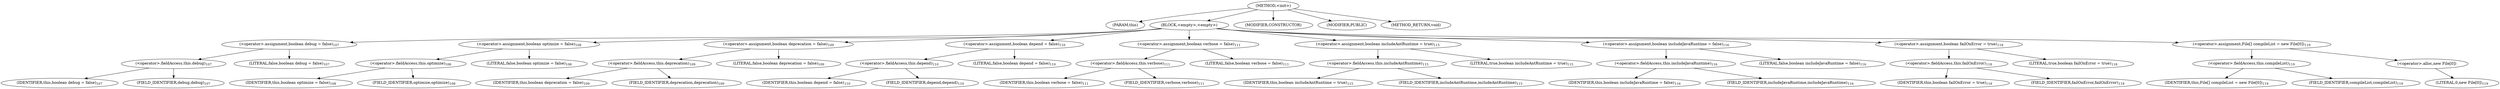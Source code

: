 digraph "&lt;init&gt;" {  
"990" [label = <(METHOD,&lt;init&gt;)> ]
"991" [label = <(PARAM,this)> ]
"992" [label = <(BLOCK,&lt;empty&gt;,&lt;empty&gt;)> ]
"993" [label = <(&lt;operator&gt;.assignment,boolean debug = false)<SUB>107</SUB>> ]
"994" [label = <(&lt;operator&gt;.fieldAccess,this.debug)<SUB>107</SUB>> ]
"995" [label = <(IDENTIFIER,this,boolean debug = false)<SUB>107</SUB>> ]
"996" [label = <(FIELD_IDENTIFIER,debug,debug)<SUB>107</SUB>> ]
"997" [label = <(LITERAL,false,boolean debug = false)<SUB>107</SUB>> ]
"998" [label = <(&lt;operator&gt;.assignment,boolean optimize = false)<SUB>108</SUB>> ]
"999" [label = <(&lt;operator&gt;.fieldAccess,this.optimize)<SUB>108</SUB>> ]
"1000" [label = <(IDENTIFIER,this,boolean optimize = false)<SUB>108</SUB>> ]
"1001" [label = <(FIELD_IDENTIFIER,optimize,optimize)<SUB>108</SUB>> ]
"1002" [label = <(LITERAL,false,boolean optimize = false)<SUB>108</SUB>> ]
"1003" [label = <(&lt;operator&gt;.assignment,boolean deprecation = false)<SUB>109</SUB>> ]
"1004" [label = <(&lt;operator&gt;.fieldAccess,this.deprecation)<SUB>109</SUB>> ]
"1005" [label = <(IDENTIFIER,this,boolean deprecation = false)<SUB>109</SUB>> ]
"1006" [label = <(FIELD_IDENTIFIER,deprecation,deprecation)<SUB>109</SUB>> ]
"1007" [label = <(LITERAL,false,boolean deprecation = false)<SUB>109</SUB>> ]
"1008" [label = <(&lt;operator&gt;.assignment,boolean depend = false)<SUB>110</SUB>> ]
"1009" [label = <(&lt;operator&gt;.fieldAccess,this.depend)<SUB>110</SUB>> ]
"1010" [label = <(IDENTIFIER,this,boolean depend = false)<SUB>110</SUB>> ]
"1011" [label = <(FIELD_IDENTIFIER,depend,depend)<SUB>110</SUB>> ]
"1012" [label = <(LITERAL,false,boolean depend = false)<SUB>110</SUB>> ]
"1013" [label = <(&lt;operator&gt;.assignment,boolean verbose = false)<SUB>111</SUB>> ]
"1014" [label = <(&lt;operator&gt;.fieldAccess,this.verbose)<SUB>111</SUB>> ]
"1015" [label = <(IDENTIFIER,this,boolean verbose = false)<SUB>111</SUB>> ]
"1016" [label = <(FIELD_IDENTIFIER,verbose,verbose)<SUB>111</SUB>> ]
"1017" [label = <(LITERAL,false,boolean verbose = false)<SUB>111</SUB>> ]
"1018" [label = <(&lt;operator&gt;.assignment,boolean includeAntRuntime = true)<SUB>115</SUB>> ]
"1019" [label = <(&lt;operator&gt;.fieldAccess,this.includeAntRuntime)<SUB>115</SUB>> ]
"1020" [label = <(IDENTIFIER,this,boolean includeAntRuntime = true)<SUB>115</SUB>> ]
"1021" [label = <(FIELD_IDENTIFIER,includeAntRuntime,includeAntRuntime)<SUB>115</SUB>> ]
"1022" [label = <(LITERAL,true,boolean includeAntRuntime = true)<SUB>115</SUB>> ]
"1023" [label = <(&lt;operator&gt;.assignment,boolean includeJavaRuntime = false)<SUB>116</SUB>> ]
"1024" [label = <(&lt;operator&gt;.fieldAccess,this.includeJavaRuntime)<SUB>116</SUB>> ]
"1025" [label = <(IDENTIFIER,this,boolean includeJavaRuntime = false)<SUB>116</SUB>> ]
"1026" [label = <(FIELD_IDENTIFIER,includeJavaRuntime,includeJavaRuntime)<SUB>116</SUB>> ]
"1027" [label = <(LITERAL,false,boolean includeJavaRuntime = false)<SUB>116</SUB>> ]
"1028" [label = <(&lt;operator&gt;.assignment,boolean failOnError = true)<SUB>118</SUB>> ]
"1029" [label = <(&lt;operator&gt;.fieldAccess,this.failOnError)<SUB>118</SUB>> ]
"1030" [label = <(IDENTIFIER,this,boolean failOnError = true)<SUB>118</SUB>> ]
"1031" [label = <(FIELD_IDENTIFIER,failOnError,failOnError)<SUB>118</SUB>> ]
"1032" [label = <(LITERAL,true,boolean failOnError = true)<SUB>118</SUB>> ]
"1033" [label = <(&lt;operator&gt;.assignment,File[] compileList = new File[0])<SUB>119</SUB>> ]
"1034" [label = <(&lt;operator&gt;.fieldAccess,this.compileList)<SUB>119</SUB>> ]
"1035" [label = <(IDENTIFIER,this,File[] compileList = new File[0])<SUB>119</SUB>> ]
"1036" [label = <(FIELD_IDENTIFIER,compileList,compileList)<SUB>119</SUB>> ]
"1037" [label = <(&lt;operator&gt;.alloc,new File[0])> ]
"1038" [label = <(LITERAL,0,new File[0])<SUB>119</SUB>> ]
"1039" [label = <(MODIFIER,CONSTRUCTOR)> ]
"1040" [label = <(MODIFIER,PUBLIC)> ]
"1041" [label = <(METHOD_RETURN,void)> ]
  "990" -> "991" 
  "990" -> "992" 
  "990" -> "1039" 
  "990" -> "1040" 
  "990" -> "1041" 
  "992" -> "993" 
  "992" -> "998" 
  "992" -> "1003" 
  "992" -> "1008" 
  "992" -> "1013" 
  "992" -> "1018" 
  "992" -> "1023" 
  "992" -> "1028" 
  "992" -> "1033" 
  "993" -> "994" 
  "993" -> "997" 
  "994" -> "995" 
  "994" -> "996" 
  "998" -> "999" 
  "998" -> "1002" 
  "999" -> "1000" 
  "999" -> "1001" 
  "1003" -> "1004" 
  "1003" -> "1007" 
  "1004" -> "1005" 
  "1004" -> "1006" 
  "1008" -> "1009" 
  "1008" -> "1012" 
  "1009" -> "1010" 
  "1009" -> "1011" 
  "1013" -> "1014" 
  "1013" -> "1017" 
  "1014" -> "1015" 
  "1014" -> "1016" 
  "1018" -> "1019" 
  "1018" -> "1022" 
  "1019" -> "1020" 
  "1019" -> "1021" 
  "1023" -> "1024" 
  "1023" -> "1027" 
  "1024" -> "1025" 
  "1024" -> "1026" 
  "1028" -> "1029" 
  "1028" -> "1032" 
  "1029" -> "1030" 
  "1029" -> "1031" 
  "1033" -> "1034" 
  "1033" -> "1037" 
  "1034" -> "1035" 
  "1034" -> "1036" 
  "1037" -> "1038" 
}
